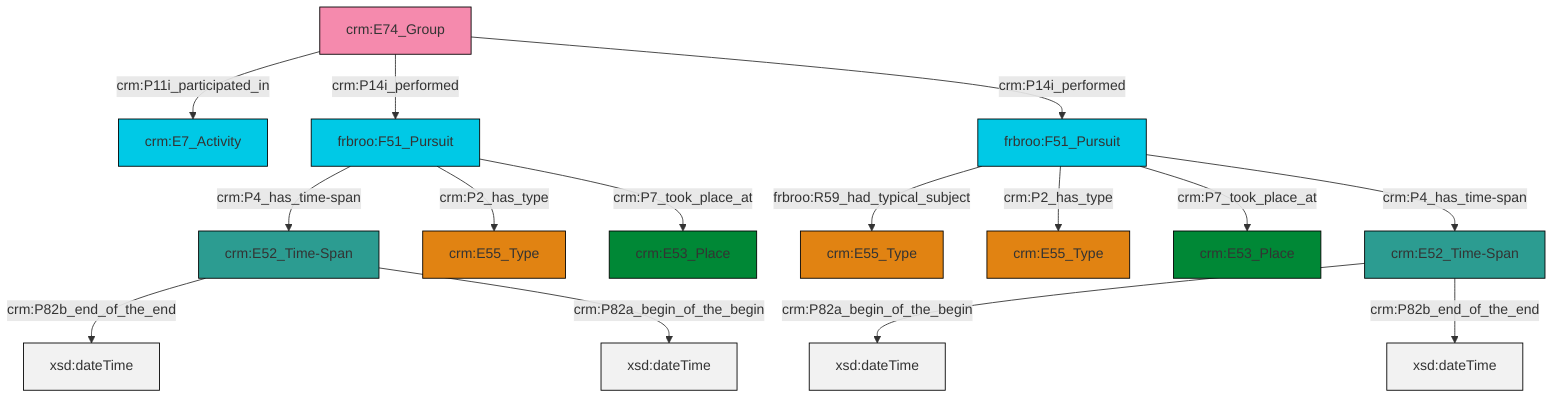 graph TD
classDef Literal fill:#f2f2f2,stroke:#000000;
classDef CRM_Entity fill:#FFFFFF,stroke:#000000;
classDef Temporal_Entity fill:#00C9E6, stroke:#000000;
classDef Type fill:#E18312, stroke:#000000;
classDef Time-Span fill:#2C9C91, stroke:#000000;
classDef Appellation fill:#FFEB7F, stroke:#000000;
classDef Place fill:#008836, stroke:#000000;
classDef Persistent_Item fill:#B266B2, stroke:#000000;
classDef Conceptual_Object fill:#FFD700, stroke:#000000;
classDef Physical_Thing fill:#D2B48C, stroke:#000000;
classDef Actor fill:#f58aad, stroke:#000000;
classDef PC_Classes fill:#4ce600, stroke:#000000;
classDef Multi fill:#cccccc,stroke:#000000;

2["crm:E52_Time-Span"]:::Time-Span -->|crm:P82b_end_of_the_end| 3[xsd:dateTime]:::Literal
15["frbroo:F51_Pursuit"]:::Temporal_Entity -->|frbroo:R59_had_typical_subject| 6["crm:E55_Type"]:::Type
8["crm:E74_Group"]:::Actor -->|crm:P11i_participated_in| 4["crm:E7_Activity"]:::Temporal_Entity
15["frbroo:F51_Pursuit"]:::Temporal_Entity -->|crm:P2_has_type| 10["crm:E55_Type"]:::Type
17["frbroo:F51_Pursuit"]:::Temporal_Entity -->|crm:P4_has_time-span| 2["crm:E52_Time-Span"]:::Time-Span
0["crm:E52_Time-Span"]:::Time-Span -->|crm:P82a_begin_of_the_begin| 20[xsd:dateTime]:::Literal
17["frbroo:F51_Pursuit"]:::Temporal_Entity -->|crm:P2_has_type| 12["crm:E55_Type"]:::Type
15["frbroo:F51_Pursuit"]:::Temporal_Entity -->|crm:P7_took_place_at| 21["crm:E53_Place"]:::Place
17["frbroo:F51_Pursuit"]:::Temporal_Entity -->|crm:P7_took_place_at| 23["crm:E53_Place"]:::Place
2["crm:E52_Time-Span"]:::Time-Span -->|crm:P82a_begin_of_the_begin| 24[xsd:dateTime]:::Literal
8["crm:E74_Group"]:::Actor -->|crm:P14i_performed| 17["frbroo:F51_Pursuit"]:::Temporal_Entity
8["crm:E74_Group"]:::Actor -->|crm:P14i_performed| 15["frbroo:F51_Pursuit"]:::Temporal_Entity
0["crm:E52_Time-Span"]:::Time-Span -->|crm:P82b_end_of_the_end| 25[xsd:dateTime]:::Literal
15["frbroo:F51_Pursuit"]:::Temporal_Entity -->|crm:P4_has_time-span| 0["crm:E52_Time-Span"]:::Time-Span